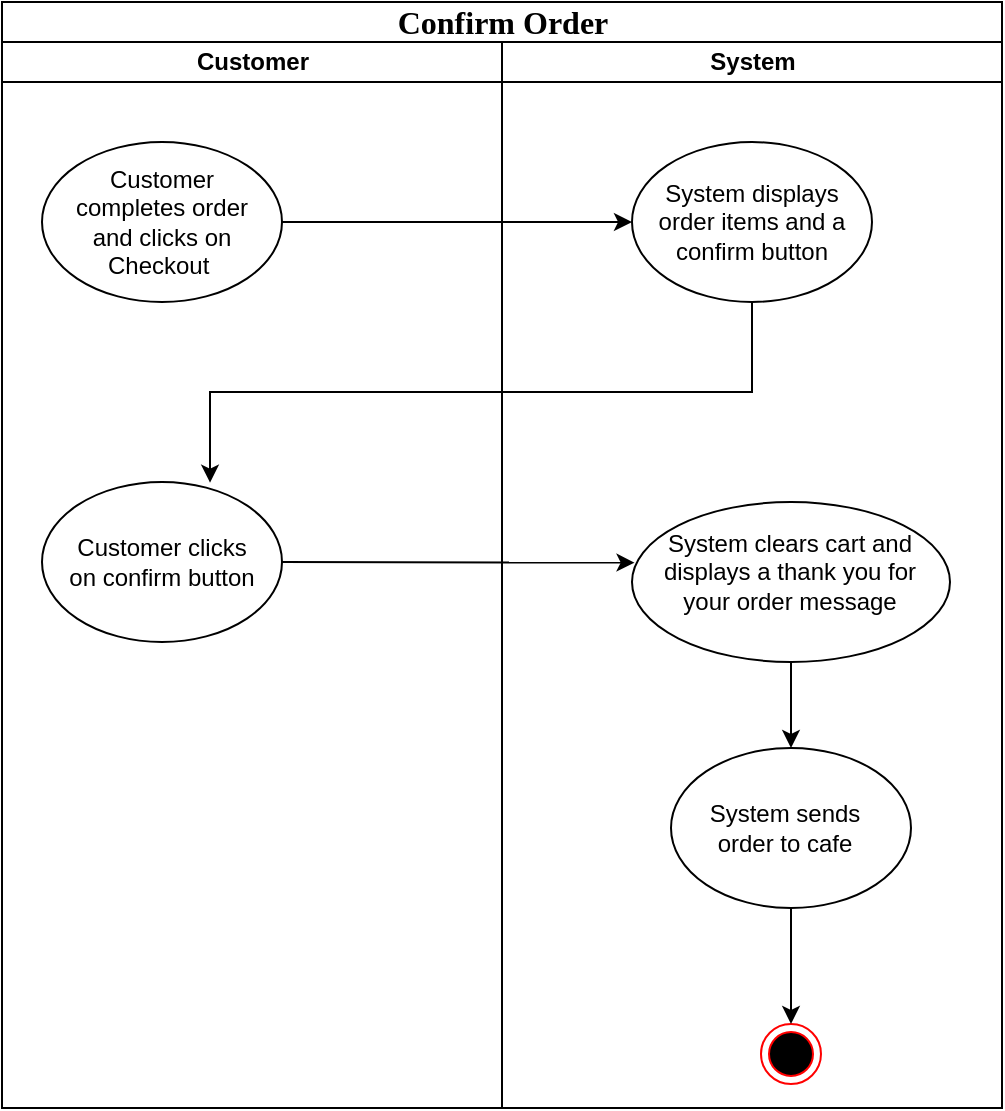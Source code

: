 <mxfile version="17.1.1" type="google"><diagram name="Page-1" id="0783ab3e-0a74-02c8-0abd-f7b4e66b4bec"><mxGraphModel grid="0" gridSize="10" guides="1" tooltips="1" connect="1" arrows="1" page="0" fold="1" pageScale="1" pageWidth="850" pageHeight="1100" background="none" math="0" shadow="0"><root><mxCell id="0"/><mxCell id="1" parent="0"/><mxCell id="1c1d494c118603dd-1" value="&lt;span id=&quot;docs-internal-guid-7835f885-7fff-3f7c-4a5b-f715589c2610&quot;&gt;&lt;span style=&quot;font-size: 12pt ; font-family: &amp;#34;times new roman&amp;#34; ; background-color: transparent ; vertical-align: baseline&quot;&gt;Confirm Order&lt;/span&gt;&lt;/span&gt;" style="swimlane;html=1;childLayout=stackLayout;startSize=20;rounded=0;shadow=0;comic=0;labelBackgroundColor=none;strokeWidth=1;fontFamily=Verdana;fontSize=12;align=center;" parent="1" vertex="1"><mxGeometry x="53" y="76" width="500" height="553" as="geometry"/></mxCell><mxCell id="1c1d494c118603dd-2" value="Customer" style="swimlane;html=1;startSize=20;" parent="1c1d494c118603dd-1" vertex="1"><mxGeometry y="20" width="250" height="533" as="geometry"/></mxCell><mxCell id="h4e85kLssJTies6gPd6y-1" value="" style="ellipse;whiteSpace=wrap;html=1;" parent="1c1d494c118603dd-2" vertex="1"><mxGeometry x="20" y="50" width="120" height="80" as="geometry"/></mxCell><mxCell id="h4e85kLssJTies6gPd6y-2" value="Customer completes order and clicks on Checkout&amp;nbsp;" style="text;html=1;strokeColor=none;fillColor=none;align=center;verticalAlign=middle;whiteSpace=wrap;rounded=0;" parent="1c1d494c118603dd-2" vertex="1"><mxGeometry x="30" y="75" width="100" height="30" as="geometry"/></mxCell><mxCell id="h4e85kLssJTies6gPd6y-3" value="" style="ellipse;whiteSpace=wrap;html=1;" parent="1c1d494c118603dd-2" vertex="1"><mxGeometry x="20" y="220" width="120" height="80" as="geometry"/></mxCell><mxCell id="h4e85kLssJTies6gPd6y-4" value="Customer clicks on confirm button" style="text;html=1;strokeColor=none;fillColor=none;align=center;verticalAlign=middle;whiteSpace=wrap;rounded=0;" parent="1c1d494c118603dd-2" vertex="1"><mxGeometry x="30" y="245" width="100" height="30" as="geometry"/></mxCell><mxCell id="1c1d494c118603dd-3" value="System" style="swimlane;html=1;startSize=20;" parent="1c1d494c118603dd-1" vertex="1"><mxGeometry x="250" y="20" width="250" height="533" as="geometry"/></mxCell><mxCell id="h4e85kLssJTies6gPd6y-7" value="" style="ellipse;whiteSpace=wrap;html=1;" parent="1c1d494c118603dd-3" vertex="1"><mxGeometry x="65" y="50" width="120" height="80" as="geometry"/></mxCell><mxCell id="h4e85kLssJTies6gPd6y-8" value="System displays order items and a confirm button" style="text;html=1;strokeColor=none;fillColor=none;align=center;verticalAlign=middle;whiteSpace=wrap;rounded=0;" parent="1c1d494c118603dd-3" vertex="1"><mxGeometry x="75" y="75" width="100" height="30" as="geometry"/></mxCell><mxCell id="uitT-diLy-koIaeu1uDf-6" style="rounded=0;orthogonalLoop=1;jettySize=auto;html=1;exitX=0.5;exitY=1;exitDx=0;exitDy=0;" edge="1" parent="1c1d494c118603dd-3" source="h4e85kLssJTies6gPd6y-9" target="uitT-diLy-koIaeu1uDf-2"><mxGeometry relative="1" as="geometry"/></mxCell><mxCell id="h4e85kLssJTies6gPd6y-9" value="" style="ellipse;whiteSpace=wrap;html=1;" parent="1c1d494c118603dd-3" vertex="1"><mxGeometry x="65" y="230" width="159" height="80" as="geometry"/></mxCell><mxCell id="h4e85kLssJTies6gPd6y-10" value="System clears cart and displays a thank you for your order message" style="text;html=1;strokeColor=none;fillColor=none;align=center;verticalAlign=middle;whiteSpace=wrap;rounded=0;" parent="1c1d494c118603dd-3" vertex="1"><mxGeometry x="75" y="250" width="138" height="30" as="geometry"/></mxCell><mxCell id="h4e85kLssJTies6gPd6y-14" value="" style="ellipse;html=1;shape=endState;fillColor=#000000;strokeColor=#ff0000;" parent="1c1d494c118603dd-3" vertex="1"><mxGeometry x="129.5" y="491" width="30" height="30" as="geometry"/></mxCell><mxCell id="uitT-diLy-koIaeu1uDf-10" style="edgeStyle=none;rounded=0;orthogonalLoop=1;jettySize=auto;html=1;exitX=0.5;exitY=1;exitDx=0;exitDy=0;entryX=0.5;entryY=0;entryDx=0;entryDy=0;" edge="1" parent="1c1d494c118603dd-3" source="uitT-diLy-koIaeu1uDf-2" target="h4e85kLssJTies6gPd6y-14"><mxGeometry relative="1" as="geometry"><mxPoint x="184" y="502" as="targetPoint"/></mxGeometry></mxCell><mxCell id="uitT-diLy-koIaeu1uDf-2" value="" style="ellipse;whiteSpace=wrap;html=1;" vertex="1" parent="1c1d494c118603dd-3"><mxGeometry x="84.5" y="353" width="120" height="80" as="geometry"/></mxCell><mxCell id="uitT-diLy-koIaeu1uDf-4" value="System sends order to cafe" style="text;html=1;strokeColor=none;fillColor=none;align=center;verticalAlign=middle;whiteSpace=wrap;rounded=0;" vertex="1" parent="1c1d494c118603dd-3"><mxGeometry x="100" y="378" width="83" height="30" as="geometry"/></mxCell><mxCell id="h4e85kLssJTies6gPd6y-16" style="rounded=0;orthogonalLoop=1;jettySize=auto;html=1;exitX=1;exitY=0.5;exitDx=0;exitDy=0;entryX=0;entryY=0.5;entryDx=0;entryDy=0;" parent="1c1d494c118603dd-1" source="h4e85kLssJTies6gPd6y-1" target="h4e85kLssJTies6gPd6y-7" edge="1"><mxGeometry relative="1" as="geometry"/></mxCell><mxCell id="h4e85kLssJTies6gPd6y-17" style="edgeStyle=none;rounded=0;orthogonalLoop=1;jettySize=auto;html=1;exitX=1;exitY=0.5;exitDx=0;exitDy=0;entryX=0.008;entryY=0.379;entryDx=0;entryDy=0;entryPerimeter=0;" parent="1c1d494c118603dd-1" source="h4e85kLssJTies6gPd6y-3" target="h4e85kLssJTies6gPd6y-9" edge="1"><mxGeometry relative="1" as="geometry"/></mxCell><mxCell id="h4e85kLssJTies6gPd6y-20" style="edgeStyle=elbowEdgeStyle;rounded=0;orthogonalLoop=1;jettySize=auto;html=1;exitX=0.5;exitY=1;exitDx=0;exitDy=0;entryX=0.7;entryY=0.004;entryDx=0;entryDy=0;entryPerimeter=0;elbow=vertical;" parent="1c1d494c118603dd-1" source="h4e85kLssJTies6gPd6y-7" target="h4e85kLssJTies6gPd6y-3" edge="1"><mxGeometry relative="1" as="geometry"/></mxCell></root></mxGraphModel></diagram></mxfile>